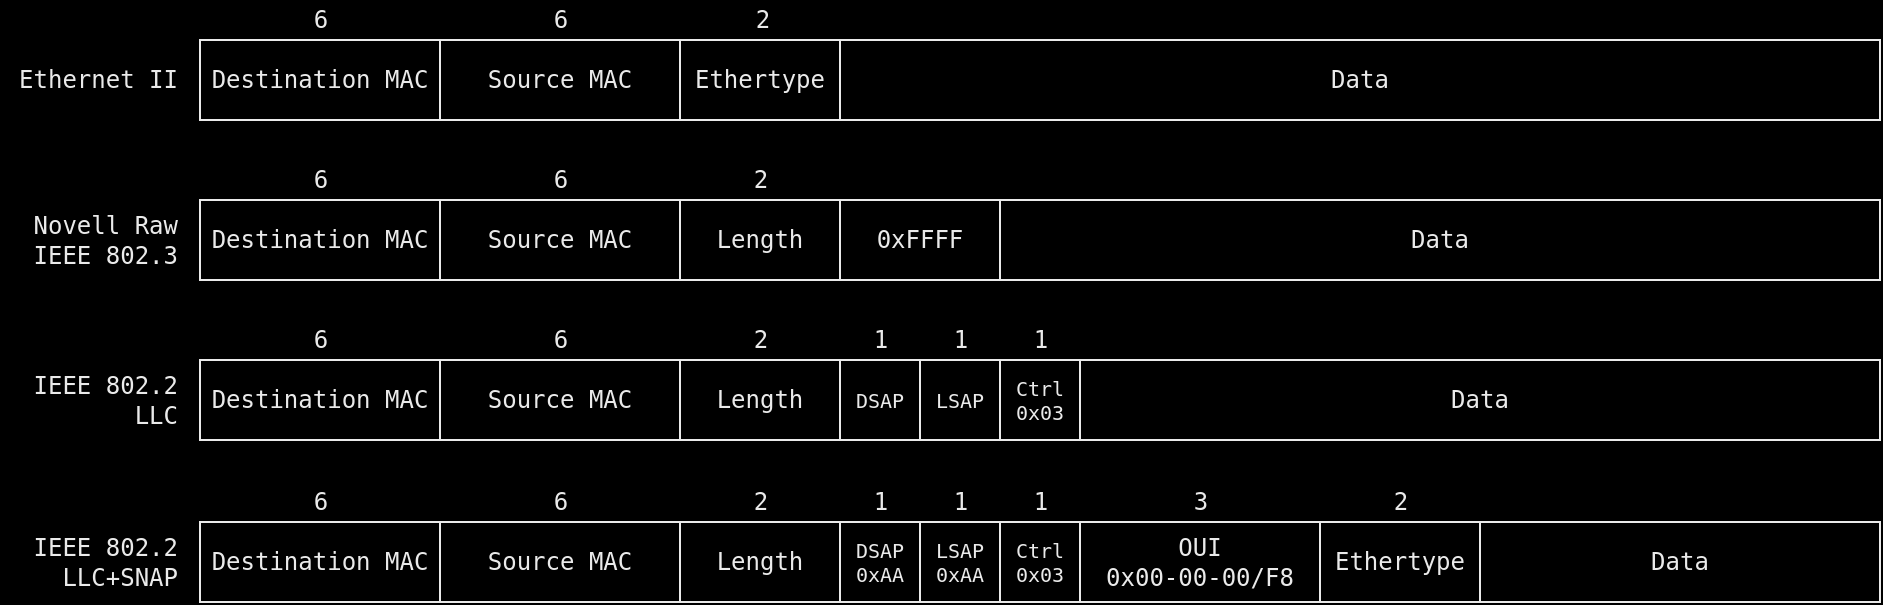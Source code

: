 <mxfile compressed="false" version="15.0.2" type="device">
  <diagram id="48c6xlmTo4EsxxnxAwjl" name="Page-1">
    <mxGraphModel dx="1422" dy="758" grid="1" gridSize="10" guides="1" tooltips="1" connect="1" arrows="1" fold="1" page="1" pageScale="1" pageWidth="1169" pageHeight="827" background="#000000" math="0" shadow="0">
      <root>
        <mxCell id="0" />
        <mxCell id="1" parent="0" />
        <mxCell id="UFnFALG0MxwoHqPMgSWa-1" value="" style="shape=table;html=1;whiteSpace=wrap;startSize=0;container=1;collapsible=0;childLayout=tableLayout;shadow=0;swimlaneFillColor=none;fontFamily=monospace;fontColor=#EAEAEA;strokeColor=#EAEAEA;fillColor=none;" vertex="1" parent="1">
          <mxGeometry x="160" y="80" width="840" height="40" as="geometry" />
        </mxCell>
        <mxCell id="UFnFALG0MxwoHqPMgSWa-2" value="" style="shape=partialRectangle;html=1;whiteSpace=wrap;collapsible=0;dropTarget=0;pointerEvents=0;top=0;left=0;bottom=0;right=0;points=[[0,0.5],[1,0.5]];portConstraint=eastwest;fontColor=#EAEAEA;fontFamily=monospace;strokeColor=none;fillColor=none;" vertex="1" parent="UFnFALG0MxwoHqPMgSWa-1">
          <mxGeometry width="840" height="40" as="geometry" />
        </mxCell>
        <mxCell id="UFnFALG0MxwoHqPMgSWa-3" value="Destination MAC" style="shape=partialRectangle;html=1;whiteSpace=wrap;connectable=0;top=0;left=0;bottom=0;right=0;overflow=hidden;pointerEvents=1;fontColor=#EAEAEA;fontFamily=monospace;strokeColor=none;fillColor=none;" vertex="1" parent="UFnFALG0MxwoHqPMgSWa-2">
          <mxGeometry width="120" height="40" as="geometry" />
        </mxCell>
        <mxCell id="UFnFALG0MxwoHqPMgSWa-4" value="Source MAC" style="shape=partialRectangle;html=1;whiteSpace=wrap;connectable=0;top=0;left=0;bottom=0;right=0;overflow=hidden;pointerEvents=1;fontColor=#EAEAEA;fontFamily=monospace;strokeColor=none;fillColor=none;" vertex="1" parent="UFnFALG0MxwoHqPMgSWa-2">
          <mxGeometry x="120" width="120" height="40" as="geometry" />
        </mxCell>
        <mxCell id="UFnFALG0MxwoHqPMgSWa-5" value="&lt;div style=&quot;font-size: 12px&quot;&gt;Ethertype&lt;/div&gt;" style="shape=partialRectangle;html=1;whiteSpace=wrap;connectable=0;top=0;left=0;bottom=0;right=0;overflow=hidden;pointerEvents=1;horizontal=1;fontSize=12;fontColor=#EAEAEA;fontFamily=monospace;strokeColor=none;fillColor=none;" vertex="1" parent="UFnFALG0MxwoHqPMgSWa-2">
          <mxGeometry x="240" width="80" height="40" as="geometry" />
        </mxCell>
        <mxCell id="UFnFALG0MxwoHqPMgSWa-48" value="&lt;div&gt;Data&lt;/div&gt;" style="shape=partialRectangle;html=1;whiteSpace=wrap;connectable=0;top=0;left=0;bottom=0;right=0;overflow=hidden;pointerEvents=1;fontColor=#EAEAEA;fontFamily=monospace;strokeColor=none;fillColor=none;" vertex="1" parent="UFnFALG0MxwoHqPMgSWa-2">
          <mxGeometry x="320" width="520" height="40" as="geometry" />
        </mxCell>
        <mxCell id="UFnFALG0MxwoHqPMgSWa-51" value="&lt;div&gt;Ethernet II&lt;/div&gt;" style="text;html=1;align=right;verticalAlign=middle;resizable=0;points=[];autosize=1;fontSize=12;imageHeight=24;fontColor=#EAEAEA;fontFamily=monospace;" vertex="1" parent="1">
          <mxGeometry x="80" y="90" width="70" height="20" as="geometry" />
        </mxCell>
        <mxCell id="UFnFALG0MxwoHqPMgSWa-54" value="6" style="text;html=1;align=center;verticalAlign=middle;resizable=0;points=[];autosize=1;fontSize=12;fontColor=#EAEAEA;fontFamily=monospace;" vertex="1" parent="1">
          <mxGeometry x="210" y="60" width="20" height="20" as="geometry" />
        </mxCell>
        <mxCell id="UFnFALG0MxwoHqPMgSWa-56" value="6" style="text;html=1;align=center;verticalAlign=middle;resizable=0;points=[];autosize=1;fontSize=12;fontColor=#EAEAEA;fontFamily=monospace;" vertex="1" parent="1">
          <mxGeometry x="330" y="60" width="20" height="20" as="geometry" />
        </mxCell>
        <mxCell id="UFnFALG0MxwoHqPMgSWa-57" value="2" style="text;html=1;align=center;verticalAlign=middle;resizable=0;points=[];autosize=1;fontSize=12;fontColor=#EAEAEA;fontFamily=monospace;" vertex="1" parent="1">
          <mxGeometry x="431" y="60" width="20" height="20" as="geometry" />
        </mxCell>
        <mxCell id="UFnFALG0MxwoHqPMgSWa-78" value="" style="shape=table;html=1;whiteSpace=wrap;startSize=0;container=1;collapsible=0;childLayout=tableLayout;fontColor=#EAEAEA;fontFamily=monospace;strokeColor=#EAEAEA;fillColor=none;" vertex="1" parent="1">
          <mxGeometry x="160" y="321" width="840" height="40" as="geometry" />
        </mxCell>
        <mxCell id="UFnFALG0MxwoHqPMgSWa-79" value="" style="shape=partialRectangle;html=1;whiteSpace=wrap;collapsible=0;dropTarget=0;pointerEvents=0;top=0;left=0;bottom=0;right=0;points=[[0,0.5],[1,0.5]];portConstraint=eastwest;fontColor=#EAEAEA;fontFamily=monospace;strokeColor=none;fillColor=none;" vertex="1" parent="UFnFALG0MxwoHqPMgSWa-78">
          <mxGeometry width="840" height="40" as="geometry" />
        </mxCell>
        <mxCell id="UFnFALG0MxwoHqPMgSWa-80" value="Destination MAC" style="shape=partialRectangle;html=1;whiteSpace=wrap;connectable=0;top=0;left=0;bottom=0;right=0;overflow=hidden;pointerEvents=1;fontColor=#EAEAEA;fontFamily=monospace;strokeColor=none;fillColor=none;" vertex="1" parent="UFnFALG0MxwoHqPMgSWa-79">
          <mxGeometry width="120" height="40" as="geometry" />
        </mxCell>
        <mxCell id="UFnFALG0MxwoHqPMgSWa-81" value="Source MAC" style="shape=partialRectangle;html=1;whiteSpace=wrap;connectable=0;top=0;left=0;bottom=0;right=0;overflow=hidden;pointerEvents=1;fontColor=#EAEAEA;fontFamily=monospace;strokeColor=none;fillColor=none;" vertex="1" parent="UFnFALG0MxwoHqPMgSWa-79">
          <mxGeometry x="120" width="120" height="40" as="geometry" />
        </mxCell>
        <mxCell id="UFnFALG0MxwoHqPMgSWa-124" value="Length" style="shape=partialRectangle;html=1;whiteSpace=wrap;connectable=0;top=0;left=0;bottom=0;right=0;overflow=hidden;pointerEvents=1;horizontal=1;fontSize=12;fontColor=#EAEAEA;fontFamily=monospace;strokeColor=none;fillColor=none;" vertex="1" parent="UFnFALG0MxwoHqPMgSWa-79">
          <mxGeometry x="240" width="80" height="40" as="geometry" />
        </mxCell>
        <mxCell id="UFnFALG0MxwoHqPMgSWa-82" value="&lt;div style=&quot;font-size: 10px;&quot;&gt;DSAP&lt;/div&gt;&lt;div style=&quot;font-size: 10px;&quot;&gt;0xAA&lt;br style=&quot;font-size: 10px;&quot;&gt;&lt;/div&gt;" style="shape=partialRectangle;html=1;whiteSpace=wrap;connectable=0;top=0;left=0;bottom=0;right=0;overflow=hidden;pointerEvents=1;horizontal=1;fontSize=10;fontColor=#EAEAEA;fontFamily=monospace;strokeColor=none;fillColor=none;" vertex="1" parent="UFnFALG0MxwoHqPMgSWa-79">
          <mxGeometry x="320" width="40" height="40" as="geometry" />
        </mxCell>
        <mxCell id="UFnFALG0MxwoHqPMgSWa-90" value="&lt;div style=&quot;font-size: 10px;&quot;&gt;LSAP&lt;/div&gt;&lt;div style=&quot;font-size: 10px;&quot;&gt;0xAA&lt;/div&gt;" style="shape=partialRectangle;html=1;whiteSpace=wrap;connectable=0;top=0;left=0;bottom=0;right=0;overflow=hidden;pointerEvents=1;horizontal=1;fontSize=10;fontColor=#EAEAEA;fontFamily=monospace;strokeColor=none;fillColor=none;" vertex="1" parent="UFnFALG0MxwoHqPMgSWa-79">
          <mxGeometry x="360" width="40" height="40" as="geometry" />
        </mxCell>
        <mxCell id="UFnFALG0MxwoHqPMgSWa-97" value="&lt;div style=&quot;font-size: 10px;&quot;&gt;&lt;font style=&quot;font-size: 10px;&quot;&gt;Ctrl&lt;/font&gt;&lt;/div&gt;&lt;div style=&quot;font-size: 10px;&quot;&gt;&lt;font style=&quot;font-size: 10px;&quot;&gt;0x03&lt;/font&gt;&lt;/div&gt;" style="shape=partialRectangle;html=1;whiteSpace=wrap;connectable=0;top=0;left=0;bottom=0;right=0;overflow=hidden;pointerEvents=1;horizontal=1;fontSize=10;fontColor=#EAEAEA;fontFamily=monospace;strokeColor=none;fillColor=none;" vertex="1" parent="UFnFALG0MxwoHqPMgSWa-79">
          <mxGeometry x="400" width="40" height="40" as="geometry" />
        </mxCell>
        <mxCell id="UFnFALG0MxwoHqPMgSWa-96" value="&lt;div&gt;OUI&lt;/div&gt;&lt;div&gt;0x00-00-00/F8&lt;br&gt;&lt;/div&gt;" style="shape=partialRectangle;html=1;whiteSpace=wrap;connectable=0;top=0;left=0;bottom=0;right=0;overflow=hidden;pointerEvents=1;horizontal=1;fontSize=12;fontColor=#EAEAEA;fontFamily=monospace;strokeColor=none;fillColor=none;" vertex="1" parent="UFnFALG0MxwoHqPMgSWa-79">
          <mxGeometry x="440" width="120" height="40" as="geometry" />
        </mxCell>
        <mxCell id="UFnFALG0MxwoHqPMgSWa-95" value="&lt;div style=&quot;font-size: 12px&quot;&gt;Ethertype&lt;/div&gt;" style="shape=partialRectangle;html=1;whiteSpace=wrap;connectable=0;top=0;left=0;bottom=0;right=0;overflow=hidden;pointerEvents=1;horizontal=1;fontSize=12;fontColor=#EAEAEA;fontFamily=monospace;strokeColor=none;fillColor=none;" vertex="1" parent="UFnFALG0MxwoHqPMgSWa-79">
          <mxGeometry x="560" width="80" height="40" as="geometry" />
        </mxCell>
        <mxCell id="UFnFALG0MxwoHqPMgSWa-83" value="&lt;div&gt;Data&lt;/div&gt;" style="shape=partialRectangle;html=1;whiteSpace=wrap;connectable=0;top=0;left=0;bottom=0;right=0;overflow=hidden;pointerEvents=1;fontColor=#EAEAEA;fontFamily=monospace;strokeColor=none;fillColor=none;" vertex="1" parent="UFnFALG0MxwoHqPMgSWa-79">
          <mxGeometry x="640" width="200" height="40" as="geometry" />
        </mxCell>
        <mxCell id="UFnFALG0MxwoHqPMgSWa-85" value="IEEE 802.2&lt;div&gt;LLC+SNAP&lt;br&gt;&lt;/div&gt;" style="text;html=1;align=right;verticalAlign=middle;resizable=0;points=[];autosize=1;fontSize=12;imageHeight=24;fontColor=#EAEAEA;fontFamily=monospace;" vertex="1" parent="1">
          <mxGeometry x="70" y="326" width="80" height="30" as="geometry" />
        </mxCell>
        <mxCell id="UFnFALG0MxwoHqPMgSWa-86" value="6" style="text;html=1;align=center;verticalAlign=middle;resizable=0;points=[];autosize=1;fontSize=12;fontColor=#EAEAEA;fontFamily=monospace;" vertex="1" parent="1">
          <mxGeometry x="210" y="301" width="20" height="20" as="geometry" />
        </mxCell>
        <mxCell id="UFnFALG0MxwoHqPMgSWa-87" value="6" style="text;html=1;align=center;verticalAlign=middle;resizable=0;points=[];autosize=1;fontSize=12;fontColor=#EAEAEA;fontFamily=monospace;" vertex="1" parent="1">
          <mxGeometry x="330" y="301" width="20" height="20" as="geometry" />
        </mxCell>
        <mxCell id="UFnFALG0MxwoHqPMgSWa-88" value="1" style="text;html=1;align=center;verticalAlign=middle;resizable=0;points=[];autosize=1;fontSize=12;fontColor=#EAEAEA;fontFamily=monospace;" vertex="1" parent="1">
          <mxGeometry x="490" y="301" width="20" height="20" as="geometry" />
        </mxCell>
        <mxCell id="UFnFALG0MxwoHqPMgSWa-98" value="1" style="text;html=1;align=center;verticalAlign=middle;resizable=0;points=[];autosize=1;fontSize=12;fontColor=#EAEAEA;fontFamily=monospace;" vertex="1" parent="1">
          <mxGeometry x="530" y="301" width="20" height="20" as="geometry" />
        </mxCell>
        <mxCell id="UFnFALG0MxwoHqPMgSWa-99" value="1" style="text;html=1;align=center;verticalAlign=middle;resizable=0;points=[];autosize=1;fontSize=12;fontColor=#EAEAEA;fontFamily=monospace;" vertex="1" parent="1">
          <mxGeometry x="570" y="301" width="20" height="20" as="geometry" />
        </mxCell>
        <mxCell id="UFnFALG0MxwoHqPMgSWa-101" value="3" style="text;html=1;align=center;verticalAlign=middle;resizable=0;points=[];autosize=1;fontSize=12;fontColor=#EAEAEA;fontFamily=monospace;" vertex="1" parent="1">
          <mxGeometry x="650" y="301" width="20" height="20" as="geometry" />
        </mxCell>
        <mxCell id="UFnFALG0MxwoHqPMgSWa-102" value="2" style="text;html=1;align=center;verticalAlign=middle;resizable=0;points=[];autosize=1;fontSize=12;fontColor=#EAEAEA;fontFamily=monospace;" vertex="1" parent="1">
          <mxGeometry x="750" y="301" width="20" height="20" as="geometry" />
        </mxCell>
        <mxCell id="UFnFALG0MxwoHqPMgSWa-125" value="2" style="text;html=1;align=center;verticalAlign=middle;resizable=0;points=[];autosize=1;fontSize=12;fontColor=#EAEAEA;fontFamily=monospace;" vertex="1" parent="1">
          <mxGeometry x="430" y="301" width="20" height="20" as="geometry" />
        </mxCell>
        <mxCell id="UFnFALG0MxwoHqPMgSWa-154" value="" style="shape=table;html=1;whiteSpace=wrap;startSize=0;container=1;collapsible=0;childLayout=tableLayout;fontColor=#333333;fontFamily=monospace;strokeColor=#EAEAEA;fillColor=none;" vertex="1" parent="1">
          <mxGeometry x="160" y="160" width="840" height="40" as="geometry" />
        </mxCell>
        <mxCell id="UFnFALG0MxwoHqPMgSWa-155" value="" style="shape=partialRectangle;html=1;whiteSpace=wrap;collapsible=0;dropTarget=0;pointerEvents=0;top=0;left=0;bottom=0;right=0;points=[[0,0.5],[1,0.5]];portConstraint=eastwest;fontColor=#EAEAEA;fontFamily=monospace;strokeColor=none;fillColor=none;" vertex="1" parent="UFnFALG0MxwoHqPMgSWa-154">
          <mxGeometry width="840" height="40" as="geometry" />
        </mxCell>
        <mxCell id="UFnFALG0MxwoHqPMgSWa-156" value="Destination MAC" style="shape=partialRectangle;html=1;whiteSpace=wrap;connectable=0;top=0;left=0;bottom=0;right=0;overflow=hidden;pointerEvents=1;fontColor=#EAEAEA;fontFamily=monospace;strokeColor=none;fillColor=none;" vertex="1" parent="UFnFALG0MxwoHqPMgSWa-155">
          <mxGeometry width="120" height="40" as="geometry" />
        </mxCell>
        <mxCell id="UFnFALG0MxwoHqPMgSWa-157" value="Source MAC" style="shape=partialRectangle;html=1;whiteSpace=wrap;connectable=0;top=0;left=0;bottom=0;right=0;overflow=hidden;pointerEvents=1;fontColor=#EAEAEA;fontFamily=monospace;strokeColor=none;fillColor=none;" vertex="1" parent="UFnFALG0MxwoHqPMgSWa-155">
          <mxGeometry x="120" width="120" height="40" as="geometry" />
        </mxCell>
        <mxCell id="UFnFALG0MxwoHqPMgSWa-158" value="Length" style="shape=partialRectangle;html=1;whiteSpace=wrap;connectable=0;top=0;left=0;bottom=0;right=0;overflow=hidden;pointerEvents=1;horizontal=1;fontSize=12;fontColor=#EAEAEA;fontFamily=monospace;strokeColor=none;fillColor=none;" vertex="1" parent="UFnFALG0MxwoHqPMgSWa-155">
          <mxGeometry x="240" width="80" height="40" as="geometry" />
        </mxCell>
        <mxCell id="UFnFALG0MxwoHqPMgSWa-163" value="&lt;div&gt;0xFFFF&lt;/div&gt;" style="shape=partialRectangle;html=1;whiteSpace=wrap;connectable=0;top=0;left=0;bottom=0;right=0;overflow=hidden;pointerEvents=1;horizontal=1;fontSize=12;fontColor=#EAEAEA;fontFamily=monospace;strokeColor=none;fillColor=none;" vertex="1" parent="UFnFALG0MxwoHqPMgSWa-155">
          <mxGeometry x="320" width="80" height="40" as="geometry" />
        </mxCell>
        <mxCell id="UFnFALG0MxwoHqPMgSWa-164" value="&lt;div&gt;Data&lt;/div&gt;" style="shape=partialRectangle;html=1;whiteSpace=wrap;connectable=0;top=0;left=0;bottom=0;right=0;overflow=hidden;pointerEvents=1;fontColor=#EAEAEA;fontFamily=monospace;strokeColor=none;fillColor=none;" vertex="1" parent="UFnFALG0MxwoHqPMgSWa-155">
          <mxGeometry x="400" width="440" height="40" as="geometry" />
        </mxCell>
        <mxCell id="UFnFALG0MxwoHqPMgSWa-166" value="&lt;div&gt;Novell Raw&lt;/div&gt;&lt;div&gt;IEEE 802.3&lt;/div&gt;" style="text;html=1;align=right;verticalAlign=middle;resizable=0;points=[];autosize=1;fontSize=12;imageHeight=24;fontColor=#EAEAEA;fontFamily=monospace;" vertex="1" parent="1">
          <mxGeometry x="70" y="165" width="80" height="30" as="geometry" />
        </mxCell>
        <mxCell id="UFnFALG0MxwoHqPMgSWa-167" value="6" style="text;html=1;align=center;verticalAlign=middle;resizable=0;points=[];autosize=1;fontSize=12;fontColor=#EAEAEA;fontFamily=monospace;" vertex="1" parent="1">
          <mxGeometry x="210" y="140" width="20" height="20" as="geometry" />
        </mxCell>
        <mxCell id="UFnFALG0MxwoHqPMgSWa-168" value="6" style="text;html=1;align=center;verticalAlign=middle;resizable=0;points=[];autosize=1;fontSize=12;fontColor=#EAEAEA;fontFamily=monospace;" vertex="1" parent="1">
          <mxGeometry x="330" y="140" width="20" height="20" as="geometry" />
        </mxCell>
        <mxCell id="UFnFALG0MxwoHqPMgSWa-175" value="2" style="text;html=1;align=center;verticalAlign=middle;resizable=0;points=[];autosize=1;fontSize=12;fontColor=#EAEAEA;fontFamily=monospace;" vertex="1" parent="1">
          <mxGeometry x="430" y="140" width="20" height="20" as="geometry" />
        </mxCell>
        <mxCell id="UFnFALG0MxwoHqPMgSWa-176" value="" style="shape=table;html=1;whiteSpace=wrap;startSize=0;container=1;collapsible=0;childLayout=tableLayout;fontColor=#EAEAEA;fontFamily=monospace;strokeColor=#EAEAEA;fillColor=none;" vertex="1" parent="1">
          <mxGeometry x="160" y="240" width="840" height="40" as="geometry" />
        </mxCell>
        <mxCell id="UFnFALG0MxwoHqPMgSWa-177" value="" style="shape=partialRectangle;html=1;whiteSpace=wrap;collapsible=0;dropTarget=0;pointerEvents=0;top=0;left=0;bottom=0;right=0;points=[[0,0.5],[1,0.5]];portConstraint=eastwest;fontColor=#EAEAEA;fontFamily=monospace;strokeColor=none;fillColor=none;" vertex="1" parent="UFnFALG0MxwoHqPMgSWa-176">
          <mxGeometry width="840" height="40" as="geometry" />
        </mxCell>
        <mxCell id="UFnFALG0MxwoHqPMgSWa-178" value="Destination MAC" style="shape=partialRectangle;html=1;whiteSpace=wrap;connectable=0;top=0;left=0;bottom=0;right=0;overflow=hidden;pointerEvents=1;fontColor=#EAEAEA;fontFamily=monospace;strokeColor=none;fillColor=none;" vertex="1" parent="UFnFALG0MxwoHqPMgSWa-177">
          <mxGeometry width="120" height="40" as="geometry" />
        </mxCell>
        <mxCell id="UFnFALG0MxwoHqPMgSWa-179" value="Source MAC" style="shape=partialRectangle;html=1;whiteSpace=wrap;connectable=0;top=0;left=0;bottom=0;right=0;overflow=hidden;pointerEvents=1;fontColor=#EAEAEA;fontFamily=monospace;strokeColor=none;fillColor=none;" vertex="1" parent="UFnFALG0MxwoHqPMgSWa-177">
          <mxGeometry x="120" width="120" height="40" as="geometry" />
        </mxCell>
        <mxCell id="UFnFALG0MxwoHqPMgSWa-180" value="Length" style="shape=partialRectangle;html=1;whiteSpace=wrap;connectable=0;top=0;left=0;bottom=0;right=0;overflow=hidden;pointerEvents=1;horizontal=1;fontSize=12;fontColor=#EAEAEA;fontFamily=monospace;strokeColor=none;fillColor=none;" vertex="1" parent="UFnFALG0MxwoHqPMgSWa-177">
          <mxGeometry x="240" width="80" height="40" as="geometry" />
        </mxCell>
        <mxCell id="UFnFALG0MxwoHqPMgSWa-181" value="&lt;div style=&quot;font-size: 10px&quot;&gt;DSAP&lt;/div&gt;" style="shape=partialRectangle;html=1;whiteSpace=wrap;connectable=0;top=0;left=0;bottom=0;right=0;overflow=hidden;pointerEvents=1;horizontal=1;fontSize=10;fontColor=#EAEAEA;fontFamily=monospace;strokeColor=none;fillColor=none;" vertex="1" parent="UFnFALG0MxwoHqPMgSWa-177">
          <mxGeometry x="320" width="40" height="40" as="geometry" />
        </mxCell>
        <mxCell id="UFnFALG0MxwoHqPMgSWa-182" value="&lt;div style=&quot;font-size: 10px&quot;&gt;LSAP&lt;/div&gt;" style="shape=partialRectangle;html=1;whiteSpace=wrap;connectable=0;top=0;left=0;bottom=0;right=0;overflow=hidden;pointerEvents=1;horizontal=1;fontSize=10;fontColor=#EAEAEA;fontFamily=monospace;strokeColor=none;fillColor=none;" vertex="1" parent="UFnFALG0MxwoHqPMgSWa-177">
          <mxGeometry x="360" width="40" height="40" as="geometry" />
        </mxCell>
        <mxCell id="UFnFALG0MxwoHqPMgSWa-183" value="&lt;div style=&quot;font-size: 10px;&quot;&gt;&lt;font style=&quot;font-size: 10px;&quot;&gt;Ctrl&lt;/font&gt;&lt;/div&gt;&lt;div style=&quot;font-size: 10px;&quot;&gt;&lt;font style=&quot;font-size: 10px;&quot;&gt;0x03&lt;/font&gt;&lt;/div&gt;" style="shape=partialRectangle;html=1;whiteSpace=wrap;connectable=0;top=0;left=0;bottom=0;right=0;overflow=hidden;pointerEvents=1;horizontal=1;fontSize=10;fontColor=#EAEAEA;fontFamily=monospace;strokeColor=none;fillColor=none;" vertex="1" parent="UFnFALG0MxwoHqPMgSWa-177">
          <mxGeometry x="400" width="40" height="40" as="geometry" />
        </mxCell>
        <mxCell id="UFnFALG0MxwoHqPMgSWa-186" value="&lt;div&gt;Data&lt;/div&gt;" style="shape=partialRectangle;html=1;whiteSpace=wrap;connectable=0;top=0;left=0;bottom=0;right=0;overflow=hidden;pointerEvents=1;fontColor=#EAEAEA;fontFamily=monospace;strokeColor=none;fillColor=none;" vertex="1" parent="UFnFALG0MxwoHqPMgSWa-177">
          <mxGeometry x="440" width="400" height="40" as="geometry" />
        </mxCell>
        <mxCell id="UFnFALG0MxwoHqPMgSWa-188" value="&lt;div&gt;IEEE 802.2&lt;/div&gt;&lt;div&gt;LLC&lt;br&gt;&lt;/div&gt;" style="text;html=1;align=right;verticalAlign=middle;resizable=0;points=[];autosize=1;fontSize=12;imageHeight=24;fontColor=#EAEAEA;fontFamily=monospace;" vertex="1" parent="1">
          <mxGeometry x="60" y="245" width="90" height="30" as="geometry" />
        </mxCell>
        <mxCell id="UFnFALG0MxwoHqPMgSWa-189" value="6" style="text;html=1;align=center;verticalAlign=middle;resizable=0;points=[];autosize=1;fontSize=12;fontColor=#EAEAEA;fontFamily=monospace;" vertex="1" parent="1">
          <mxGeometry x="210" y="220" width="20" height="20" as="geometry" />
        </mxCell>
        <mxCell id="UFnFALG0MxwoHqPMgSWa-190" value="6" style="text;html=1;align=center;verticalAlign=middle;resizable=0;points=[];autosize=1;fontSize=12;fontColor=#EAEAEA;fontFamily=monospace;" vertex="1" parent="1">
          <mxGeometry x="330" y="220" width="20" height="20" as="geometry" />
        </mxCell>
        <mxCell id="UFnFALG0MxwoHqPMgSWa-191" value="1" style="text;html=1;align=center;verticalAlign=middle;resizable=0;points=[];autosize=1;fontSize=12;fontColor=#EAEAEA;fontFamily=monospace;" vertex="1" parent="1">
          <mxGeometry x="490" y="220" width="20" height="20" as="geometry" />
        </mxCell>
        <mxCell id="UFnFALG0MxwoHqPMgSWa-193" value="1" style="text;html=1;align=center;verticalAlign=middle;resizable=0;points=[];autosize=1;fontSize=12;fontColor=#EAEAEA;fontFamily=monospace;" vertex="1" parent="1">
          <mxGeometry x="530" y="220" width="20" height="20" as="geometry" />
        </mxCell>
        <mxCell id="UFnFALG0MxwoHqPMgSWa-194" value="1" style="text;html=1;align=center;verticalAlign=middle;resizable=0;points=[];autosize=1;fontSize=12;fontColor=#EAEAEA;fontFamily=monospace;" vertex="1" parent="1">
          <mxGeometry x="570" y="220" width="20" height="20" as="geometry" />
        </mxCell>
        <mxCell id="UFnFALG0MxwoHqPMgSWa-197" value="2" style="text;html=1;align=center;verticalAlign=middle;resizable=0;points=[];autosize=1;fontSize=12;fontColor=#EAEAEA;fontFamily=monospace;" vertex="1" parent="1">
          <mxGeometry x="430" y="220" width="20" height="20" as="geometry" />
        </mxCell>
      </root>
    </mxGraphModel>
  </diagram>
</mxfile>
